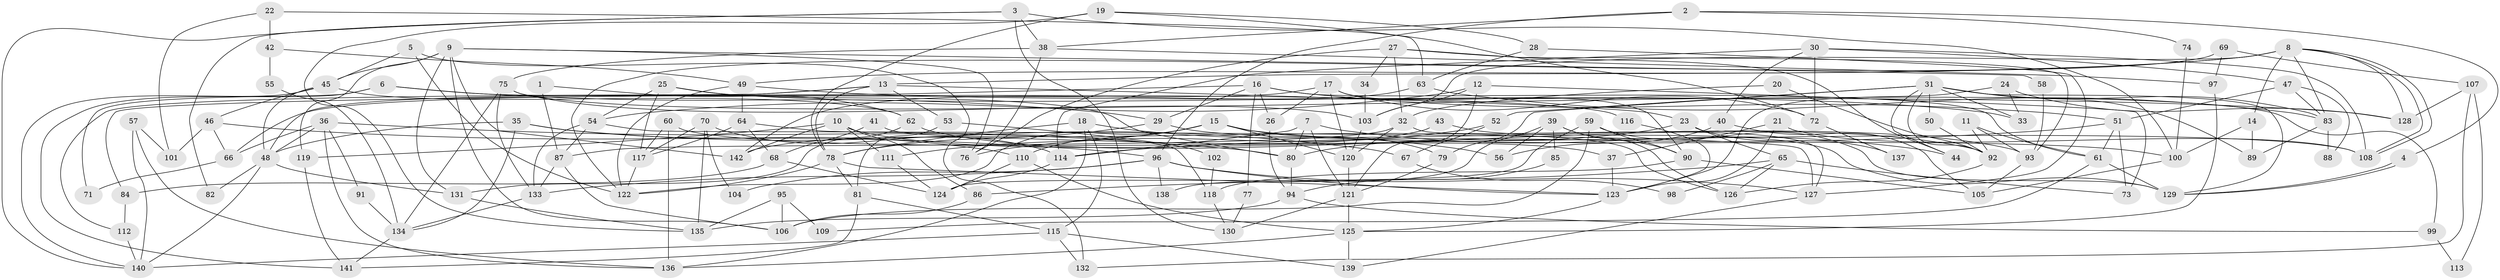 // coarse degree distribution, {6: 0.10465116279069768, 2: 0.08139534883720931, 8: 0.05813953488372093, 5: 0.19767441860465115, 4: 0.26744186046511625, 7: 0.1511627906976744, 3: 0.08139534883720931, 9: 0.046511627906976744, 1: 0.011627906976744186}
// Generated by graph-tools (version 1.1) at 2025/37/03/04/25 23:37:12]
// undirected, 142 vertices, 284 edges
graph export_dot {
  node [color=gray90,style=filled];
  1;
  2;
  3;
  4;
  5;
  6;
  7;
  8;
  9;
  10;
  11;
  12;
  13;
  14;
  15;
  16;
  17;
  18;
  19;
  20;
  21;
  22;
  23;
  24;
  25;
  26;
  27;
  28;
  29;
  30;
  31;
  32;
  33;
  34;
  35;
  36;
  37;
  38;
  39;
  40;
  41;
  42;
  43;
  44;
  45;
  46;
  47;
  48;
  49;
  50;
  51;
  52;
  53;
  54;
  55;
  56;
  57;
  58;
  59;
  60;
  61;
  62;
  63;
  64;
  65;
  66;
  67;
  68;
  69;
  70;
  71;
  72;
  73;
  74;
  75;
  76;
  77;
  78;
  79;
  80;
  81;
  82;
  83;
  84;
  85;
  86;
  87;
  88;
  89;
  90;
  91;
  92;
  93;
  94;
  95;
  96;
  97;
  98;
  99;
  100;
  101;
  102;
  103;
  104;
  105;
  106;
  107;
  108;
  109;
  110;
  111;
  112;
  113;
  114;
  115;
  116;
  117;
  118;
  119;
  120;
  121;
  122;
  123;
  124;
  125;
  126;
  127;
  128;
  129;
  130;
  131;
  132;
  133;
  134;
  135;
  136;
  137;
  138;
  139;
  140;
  141;
  142;
  1 -- 87;
  1 -- 62;
  2 -- 96;
  2 -- 38;
  2 -- 4;
  2 -- 74;
  3 -- 140;
  3 -- 38;
  3 -- 82;
  3 -- 100;
  3 -- 130;
  4 -- 129;
  4 -- 129;
  5 -- 122;
  5 -- 45;
  5 -- 132;
  6 -- 141;
  6 -- 29;
  6 -- 71;
  6 -- 116;
  7 -- 121;
  7 -- 80;
  7 -- 44;
  7 -- 114;
  8 -- 14;
  8 -- 108;
  8 -- 108;
  8 -- 13;
  8 -- 49;
  8 -- 83;
  8 -- 103;
  8 -- 128;
  9 -- 45;
  9 -- 131;
  9 -- 58;
  9 -- 76;
  9 -- 106;
  9 -- 119;
  9 -- 142;
  10 -- 111;
  10 -- 86;
  10 -- 37;
  10 -- 119;
  10 -- 142;
  11 -- 93;
  11 -- 61;
  11 -- 92;
  12 -- 103;
  12 -- 121;
  12 -- 54;
  12 -- 73;
  13 -- 78;
  13 -- 23;
  13 -- 48;
  13 -- 53;
  13 -- 112;
  14 -- 89;
  14 -- 100;
  15 -- 110;
  15 -- 79;
  15 -- 100;
  15 -- 111;
  15 -- 120;
  15 -- 122;
  16 -- 26;
  16 -- 51;
  16 -- 29;
  16 -- 61;
  16 -- 77;
  16 -- 84;
  17 -- 120;
  17 -- 72;
  17 -- 26;
  17 -- 66;
  17 -- 90;
  18 -- 78;
  18 -- 115;
  18 -- 56;
  18 -- 136;
  19 -- 28;
  19 -- 78;
  19 -- 72;
  19 -- 135;
  20 -- 32;
  20 -- 92;
  21 -- 123;
  21 -- 37;
  21 -- 108;
  22 -- 63;
  22 -- 101;
  22 -- 42;
  23 -- 80;
  23 -- 65;
  23 -- 137;
  24 -- 128;
  24 -- 33;
  24 -- 123;
  25 -- 117;
  25 -- 54;
  25 -- 33;
  25 -- 80;
  26 -- 94;
  27 -- 32;
  27 -- 44;
  27 -- 34;
  27 -- 76;
  27 -- 93;
  28 -- 127;
  28 -- 63;
  29 -- 93;
  29 -- 78;
  30 -- 108;
  30 -- 114;
  30 -- 40;
  30 -- 47;
  30 -- 72;
  31 -- 83;
  31 -- 92;
  31 -- 33;
  31 -- 44;
  31 -- 50;
  31 -- 52;
  31 -- 79;
  31 -- 89;
  31 -- 129;
  32 -- 87;
  32 -- 127;
  32 -- 120;
  34 -- 103;
  35 -- 134;
  35 -- 48;
  35 -- 67;
  35 -- 110;
  36 -- 48;
  36 -- 136;
  36 -- 66;
  36 -- 80;
  36 -- 91;
  37 -- 123;
  38 -- 76;
  38 -- 75;
  38 -- 97;
  39 -- 56;
  39 -- 90;
  39 -- 85;
  39 -- 126;
  39 -- 138;
  40 -- 105;
  40 -- 56;
  41 -- 68;
  41 -- 126;
  42 -- 49;
  42 -- 55;
  43 -- 142;
  43 -- 129;
  45 -- 62;
  45 -- 46;
  45 -- 48;
  45 -- 140;
  46 -- 66;
  46 -- 96;
  46 -- 101;
  47 -- 51;
  47 -- 83;
  47 -- 88;
  48 -- 82;
  48 -- 131;
  48 -- 140;
  49 -- 64;
  49 -- 122;
  49 -- 128;
  50 -- 92;
  51 -- 114;
  51 -- 61;
  51 -- 73;
  52 -- 76;
  52 -- 67;
  53 -- 81;
  53 -- 102;
  54 -- 133;
  54 -- 87;
  54 -- 127;
  55 -- 134;
  57 -- 136;
  57 -- 140;
  57 -- 101;
  58 -- 93;
  59 -- 129;
  59 -- 124;
  59 -- 90;
  59 -- 106;
  60 -- 136;
  60 -- 108;
  60 -- 117;
  61 -- 129;
  61 -- 109;
  62 -- 131;
  62 -- 92;
  63 -- 83;
  63 -- 142;
  64 -- 118;
  64 -- 117;
  64 -- 68;
  65 -- 73;
  65 -- 86;
  65 -- 98;
  65 -- 126;
  66 -- 71;
  67 -- 98;
  68 -- 84;
  68 -- 124;
  69 -- 107;
  69 -- 122;
  69 -- 97;
  70 -- 117;
  70 -- 114;
  70 -- 104;
  70 -- 135;
  72 -- 137;
  74 -- 100;
  75 -- 103;
  75 -- 133;
  75 -- 99;
  75 -- 134;
  77 -- 130;
  78 -- 122;
  78 -- 81;
  78 -- 123;
  79 -- 121;
  80 -- 94;
  81 -- 115;
  81 -- 141;
  83 -- 88;
  83 -- 89;
  84 -- 112;
  85 -- 94;
  86 -- 106;
  87 -- 106;
  87 -- 133;
  90 -- 105;
  90 -- 118;
  91 -- 134;
  92 -- 126;
  93 -- 105;
  94 -- 135;
  94 -- 99;
  95 -- 135;
  95 -- 106;
  95 -- 109;
  96 -- 123;
  96 -- 133;
  96 -- 104;
  96 -- 127;
  96 -- 138;
  97 -- 125;
  99 -- 113;
  100 -- 105;
  102 -- 118;
  103 -- 120;
  107 -- 128;
  107 -- 132;
  107 -- 113;
  110 -- 125;
  110 -- 124;
  111 -- 124;
  112 -- 140;
  114 -- 124;
  115 -- 140;
  115 -- 139;
  115 -- 132;
  116 -- 123;
  117 -- 122;
  118 -- 130;
  119 -- 141;
  120 -- 121;
  121 -- 125;
  121 -- 130;
  123 -- 125;
  125 -- 136;
  125 -- 139;
  127 -- 139;
  131 -- 135;
  133 -- 134;
  134 -- 141;
}

